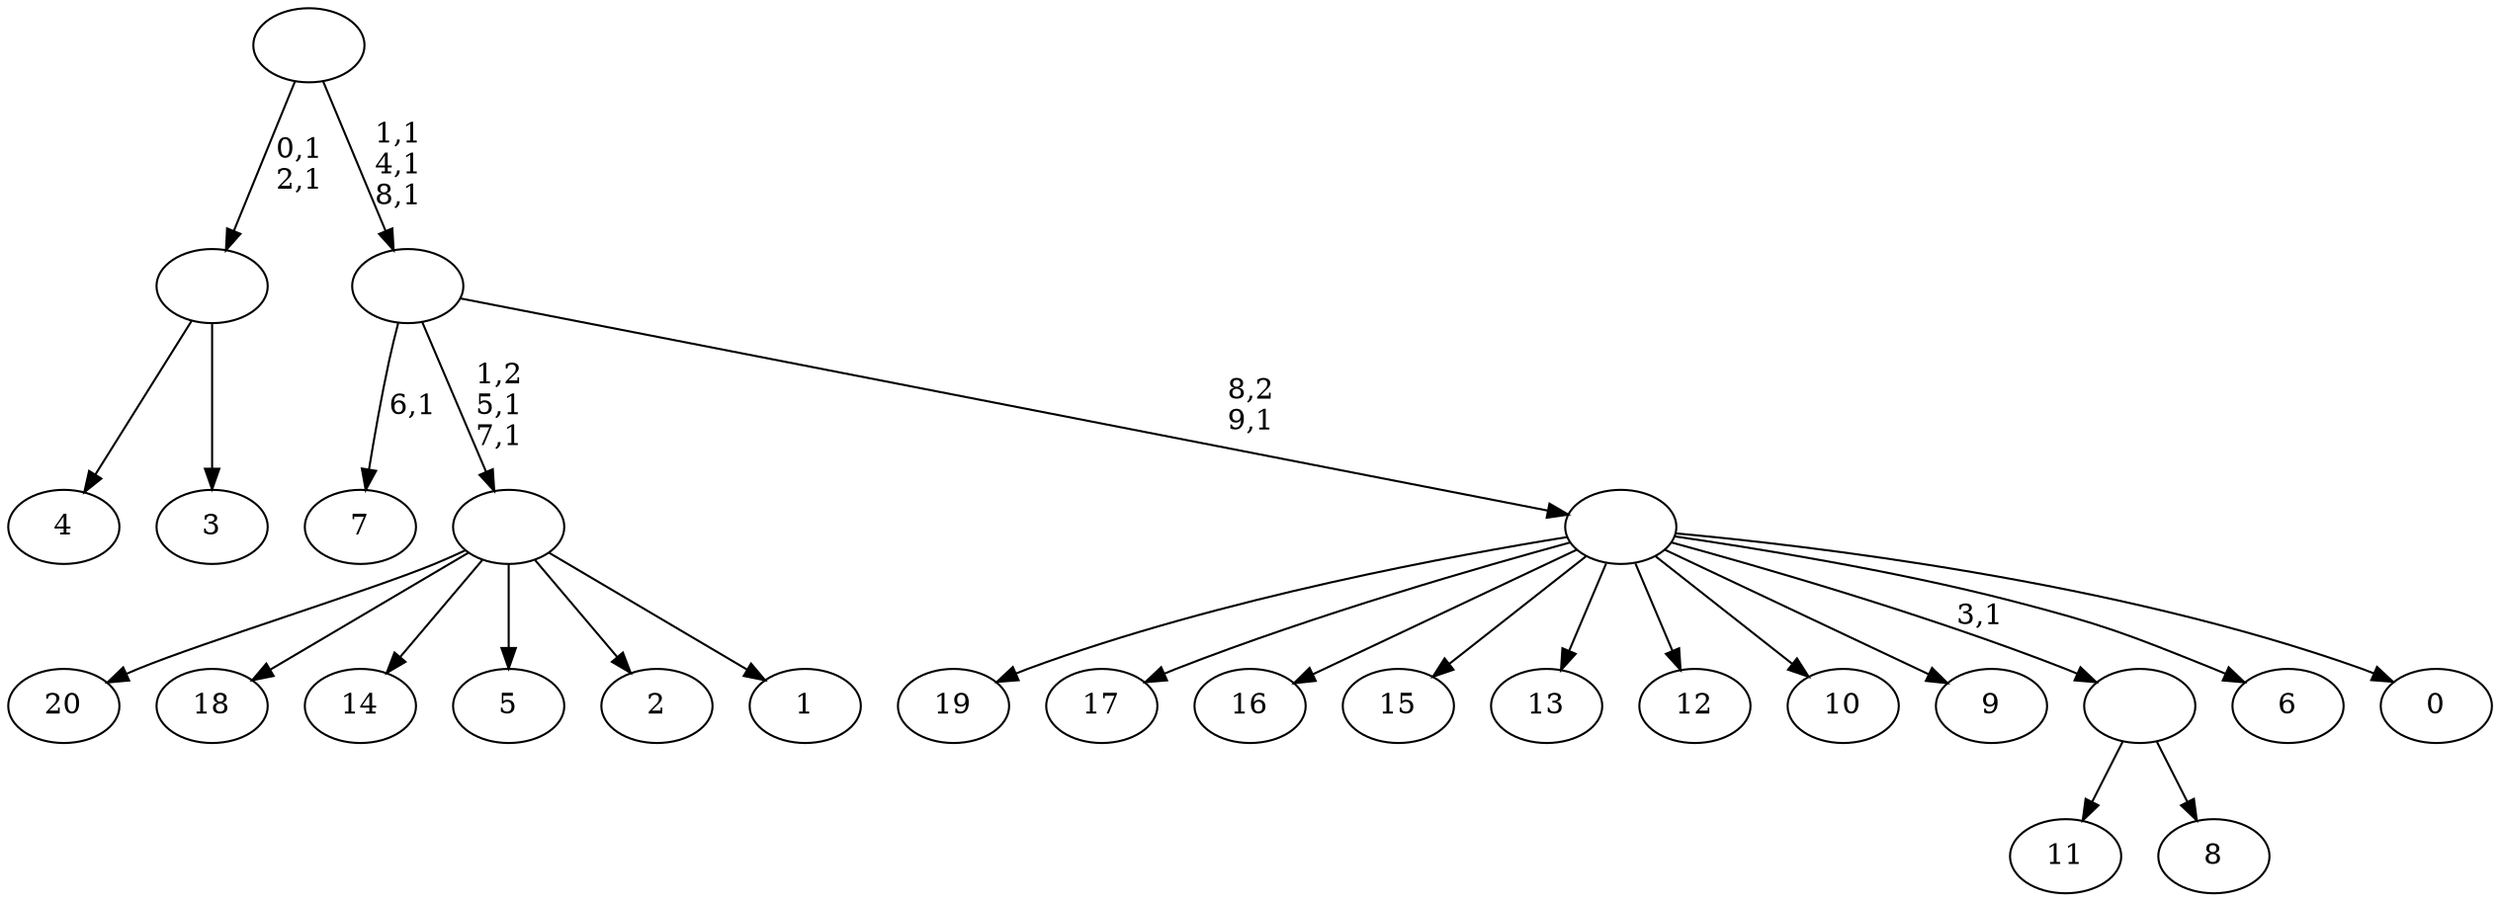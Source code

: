 digraph T {
	31 [label="20"]
	30 [label="19"]
	29 [label="18"]
	28 [label="17"]
	27 [label="16"]
	26 [label="15"]
	25 [label="14"]
	24 [label="13"]
	23 [label="12"]
	22 [label="11"]
	21 [label="10"]
	20 [label="9"]
	19 [label="8"]
	18 [label=""]
	17 [label="7"]
	15 [label="6"]
	14 [label="5"]
	13 [label="4"]
	12 [label="3"]
	11 [label=""]
	9 [label="2"]
	8 [label="1"]
	7 [label=""]
	5 [label="0"]
	4 [label=""]
	3 [label=""]
	0 [label=""]
	18 -> 22 [label=""]
	18 -> 19 [label=""]
	11 -> 13 [label=""]
	11 -> 12 [label=""]
	7 -> 31 [label=""]
	7 -> 29 [label=""]
	7 -> 25 [label=""]
	7 -> 14 [label=""]
	7 -> 9 [label=""]
	7 -> 8 [label=""]
	4 -> 30 [label=""]
	4 -> 28 [label=""]
	4 -> 27 [label=""]
	4 -> 26 [label=""]
	4 -> 24 [label=""]
	4 -> 23 [label=""]
	4 -> 21 [label=""]
	4 -> 20 [label=""]
	4 -> 18 [label="3,1"]
	4 -> 15 [label=""]
	4 -> 5 [label=""]
	3 -> 7 [label="1,2\n5,1\n7,1"]
	3 -> 17 [label="6,1"]
	3 -> 4 [label="8,2\n9,1"]
	0 -> 3 [label="1,1\n4,1\n8,1"]
	0 -> 11 [label="0,1\n2,1"]
}
